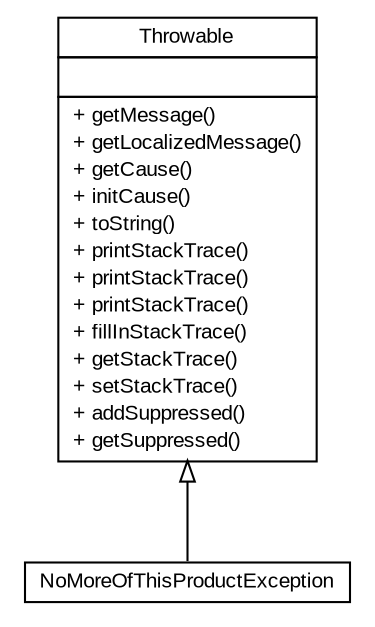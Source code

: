 #!/usr/local/bin/dot
#
# Class diagram 
# Generated by UMLGraph version R5_7_2-32-g40b5a6 (http://www.spinellis.gr/umlgraph/)
#

digraph G {
	edge [fontname="arial",fontsize=10,labelfontname="arial",labelfontsize=10];
	node [fontname="arial",fontsize=10,shape=plaintext];
	nodesep=0.25;
	ranksep=0.5;
	// store.business.util.product.exception.NoMoreOfThisProductException
	c0 [label=<<table title="store.business.util.product.exception.NoMoreOfThisProductException" border="0" cellborder="1" cellspacing="0" cellpadding="2" port="p">
		<tr><td><table border="0" cellspacing="0" cellpadding="1">
<tr><td align="center" balign="center"> NoMoreOfThisProductException </td></tr>
		</table></td></tr>
		</table>>, URL="null", fontname="arial", fontcolor="black", fontsize=10.0];
	//store.business.util.product.exception.NoMoreOfThisProductException extends java.lang.Throwable
	c1:p -> c0:p [dir=back,arrowtail=empty];
	// java.lang.Throwable
	c1 [label=<<table title="java.lang.Throwable" border="0" cellborder="1" cellspacing="0" cellpadding="2" port="p" href="http://docs.oracle.com/javase/7/docs/api/java/lang/Throwable.html" target="_parent">
		<tr><td><table border="0" cellspacing="0" cellpadding="1">
<tr><td align="center" balign="center"> Throwable </td></tr>
		</table></td></tr>
		<tr><td><table border="0" cellspacing="0" cellpadding="1">
<tr><td align="left" balign="left">  </td></tr>
		</table></td></tr>
		<tr><td><table border="0" cellspacing="0" cellpadding="1">
<tr><td align="left" balign="left"> + getMessage() </td></tr>
<tr><td align="left" balign="left"> + getLocalizedMessage() </td></tr>
<tr><td align="left" balign="left"> + getCause() </td></tr>
<tr><td align="left" balign="left"> + initCause() </td></tr>
<tr><td align="left" balign="left"> + toString() </td></tr>
<tr><td align="left" balign="left"> + printStackTrace() </td></tr>
<tr><td align="left" balign="left"> + printStackTrace() </td></tr>
<tr><td align="left" balign="left"> + printStackTrace() </td></tr>
<tr><td align="left" balign="left"> + fillInStackTrace() </td></tr>
<tr><td align="left" balign="left"> + getStackTrace() </td></tr>
<tr><td align="left" balign="left"> + setStackTrace() </td></tr>
<tr><td align="left" balign="left"> + addSuppressed() </td></tr>
<tr><td align="left" balign="left"> + getSuppressed() </td></tr>
		</table></td></tr>
		</table>>, URL="http://docs.oracle.com/javase/7/docs/api/java/lang/Throwable.html", fontname="arial", fontcolor="black", fontsize=10.0];
}

